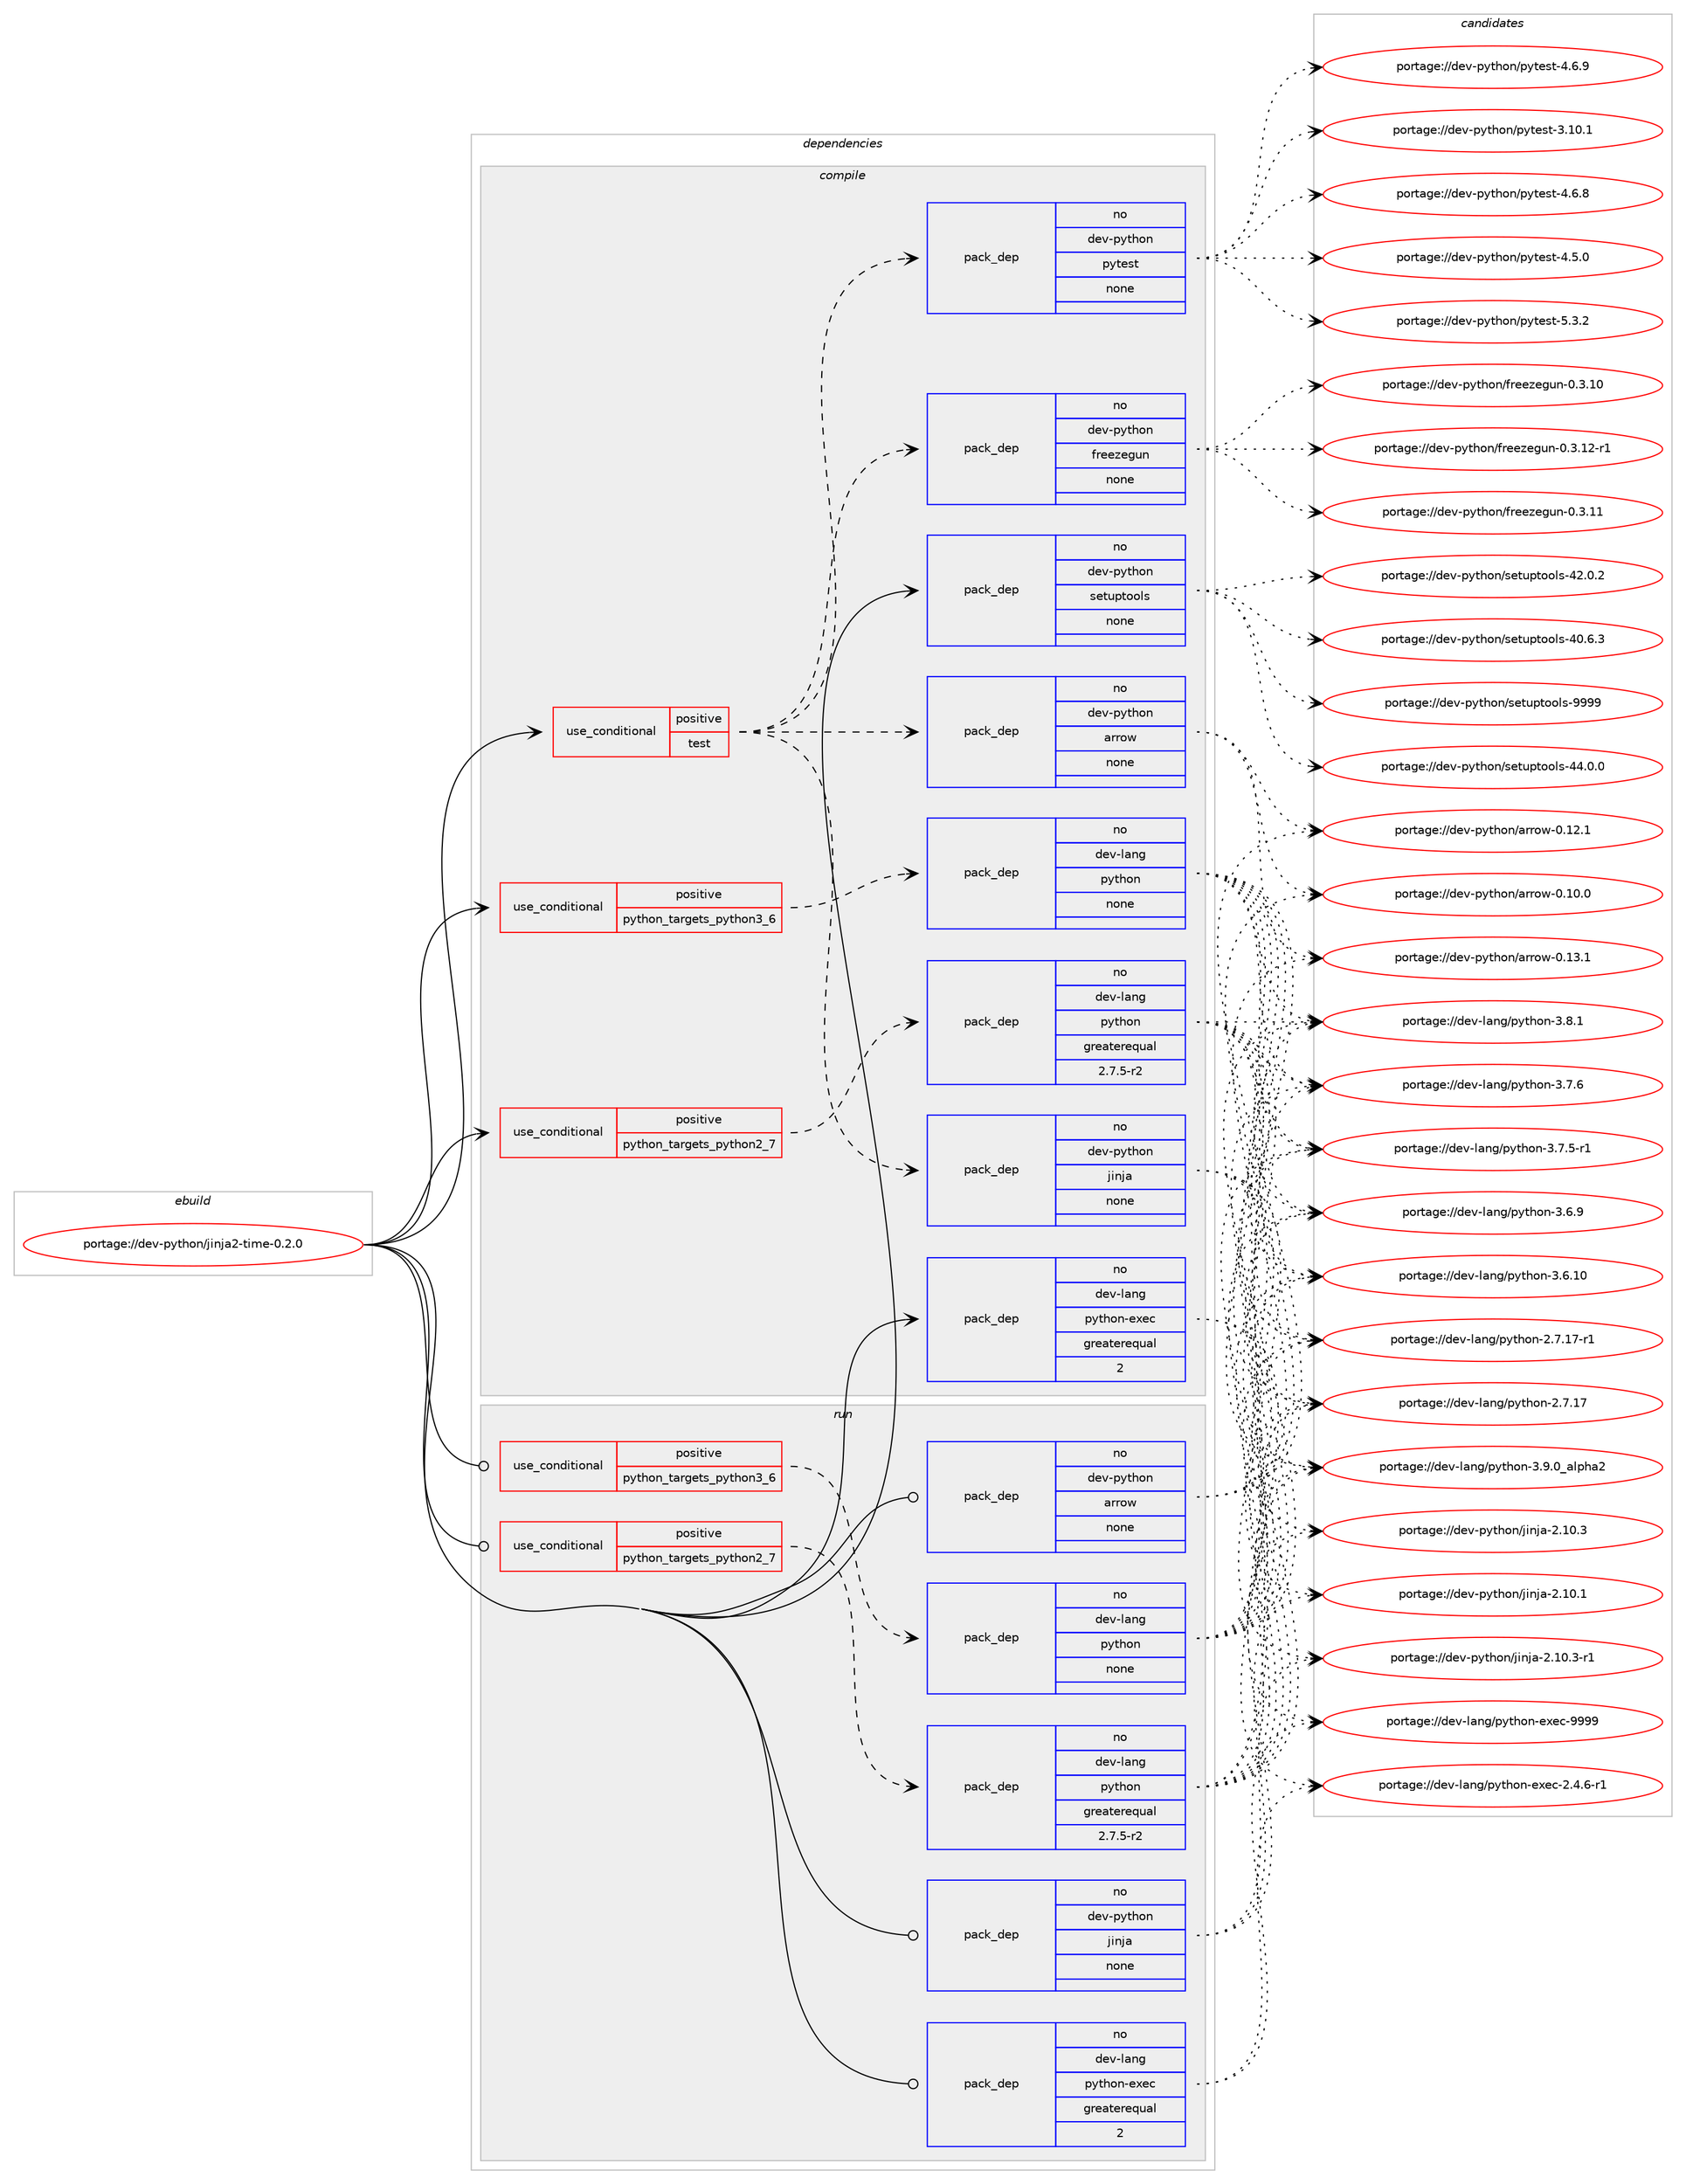 digraph prolog {

# *************
# Graph options
# *************

newrank=true;
concentrate=true;
compound=true;
graph [rankdir=LR,fontname=Helvetica,fontsize=10,ranksep=1.5];#, ranksep=2.5, nodesep=0.2];
edge  [arrowhead=vee];
node  [fontname=Helvetica,fontsize=10];

# **********
# The ebuild
# **********

subgraph cluster_leftcol {
color=gray;
label=<<i>ebuild</i>>;
id [label="portage://dev-python/jinja2-time-0.2.0", color=red, width=4, href="../dev-python/jinja2-time-0.2.0.svg"];
}

# ****************
# The dependencies
# ****************

subgraph cluster_midcol {
color=gray;
label=<<i>dependencies</i>>;
subgraph cluster_compile {
fillcolor="#eeeeee";
style=filled;
label=<<i>compile</i>>;
subgraph cond114030 {
dependency454130 [label=<<TABLE BORDER="0" CELLBORDER="1" CELLSPACING="0" CELLPADDING="4"><TR><TD ROWSPAN="3" CELLPADDING="10">use_conditional</TD></TR><TR><TD>positive</TD></TR><TR><TD>python_targets_python2_7</TD></TR></TABLE>>, shape=none, color=red];
subgraph pack335117 {
dependency454131 [label=<<TABLE BORDER="0" CELLBORDER="1" CELLSPACING="0" CELLPADDING="4" WIDTH="220"><TR><TD ROWSPAN="6" CELLPADDING="30">pack_dep</TD></TR><TR><TD WIDTH="110">no</TD></TR><TR><TD>dev-lang</TD></TR><TR><TD>python</TD></TR><TR><TD>greaterequal</TD></TR><TR><TD>2.7.5-r2</TD></TR></TABLE>>, shape=none, color=blue];
}
dependency454130:e -> dependency454131:w [weight=20,style="dashed",arrowhead="vee"];
}
id:e -> dependency454130:w [weight=20,style="solid",arrowhead="vee"];
subgraph cond114031 {
dependency454132 [label=<<TABLE BORDER="0" CELLBORDER="1" CELLSPACING="0" CELLPADDING="4"><TR><TD ROWSPAN="3" CELLPADDING="10">use_conditional</TD></TR><TR><TD>positive</TD></TR><TR><TD>python_targets_python3_6</TD></TR></TABLE>>, shape=none, color=red];
subgraph pack335118 {
dependency454133 [label=<<TABLE BORDER="0" CELLBORDER="1" CELLSPACING="0" CELLPADDING="4" WIDTH="220"><TR><TD ROWSPAN="6" CELLPADDING="30">pack_dep</TD></TR><TR><TD WIDTH="110">no</TD></TR><TR><TD>dev-lang</TD></TR><TR><TD>python</TD></TR><TR><TD>none</TD></TR><TR><TD></TD></TR></TABLE>>, shape=none, color=blue];
}
dependency454132:e -> dependency454133:w [weight=20,style="dashed",arrowhead="vee"];
}
id:e -> dependency454132:w [weight=20,style="solid",arrowhead="vee"];
subgraph cond114032 {
dependency454134 [label=<<TABLE BORDER="0" CELLBORDER="1" CELLSPACING="0" CELLPADDING="4"><TR><TD ROWSPAN="3" CELLPADDING="10">use_conditional</TD></TR><TR><TD>positive</TD></TR><TR><TD>test</TD></TR></TABLE>>, shape=none, color=red];
subgraph pack335119 {
dependency454135 [label=<<TABLE BORDER="0" CELLBORDER="1" CELLSPACING="0" CELLPADDING="4" WIDTH="220"><TR><TD ROWSPAN="6" CELLPADDING="30">pack_dep</TD></TR><TR><TD WIDTH="110">no</TD></TR><TR><TD>dev-python</TD></TR><TR><TD>pytest</TD></TR><TR><TD>none</TD></TR><TR><TD></TD></TR></TABLE>>, shape=none, color=blue];
}
dependency454134:e -> dependency454135:w [weight=20,style="dashed",arrowhead="vee"];
subgraph pack335120 {
dependency454136 [label=<<TABLE BORDER="0" CELLBORDER="1" CELLSPACING="0" CELLPADDING="4" WIDTH="220"><TR><TD ROWSPAN="6" CELLPADDING="30">pack_dep</TD></TR><TR><TD WIDTH="110">no</TD></TR><TR><TD>dev-python</TD></TR><TR><TD>freezegun</TD></TR><TR><TD>none</TD></TR><TR><TD></TD></TR></TABLE>>, shape=none, color=blue];
}
dependency454134:e -> dependency454136:w [weight=20,style="dashed",arrowhead="vee"];
subgraph pack335121 {
dependency454137 [label=<<TABLE BORDER="0" CELLBORDER="1" CELLSPACING="0" CELLPADDING="4" WIDTH="220"><TR><TD ROWSPAN="6" CELLPADDING="30">pack_dep</TD></TR><TR><TD WIDTH="110">no</TD></TR><TR><TD>dev-python</TD></TR><TR><TD>arrow</TD></TR><TR><TD>none</TD></TR><TR><TD></TD></TR></TABLE>>, shape=none, color=blue];
}
dependency454134:e -> dependency454137:w [weight=20,style="dashed",arrowhead="vee"];
subgraph pack335122 {
dependency454138 [label=<<TABLE BORDER="0" CELLBORDER="1" CELLSPACING="0" CELLPADDING="4" WIDTH="220"><TR><TD ROWSPAN="6" CELLPADDING="30">pack_dep</TD></TR><TR><TD WIDTH="110">no</TD></TR><TR><TD>dev-python</TD></TR><TR><TD>jinja</TD></TR><TR><TD>none</TD></TR><TR><TD></TD></TR></TABLE>>, shape=none, color=blue];
}
dependency454134:e -> dependency454138:w [weight=20,style="dashed",arrowhead="vee"];
}
id:e -> dependency454134:w [weight=20,style="solid",arrowhead="vee"];
subgraph pack335123 {
dependency454139 [label=<<TABLE BORDER="0" CELLBORDER="1" CELLSPACING="0" CELLPADDING="4" WIDTH="220"><TR><TD ROWSPAN="6" CELLPADDING="30">pack_dep</TD></TR><TR><TD WIDTH="110">no</TD></TR><TR><TD>dev-lang</TD></TR><TR><TD>python-exec</TD></TR><TR><TD>greaterequal</TD></TR><TR><TD>2</TD></TR></TABLE>>, shape=none, color=blue];
}
id:e -> dependency454139:w [weight=20,style="solid",arrowhead="vee"];
subgraph pack335124 {
dependency454140 [label=<<TABLE BORDER="0" CELLBORDER="1" CELLSPACING="0" CELLPADDING="4" WIDTH="220"><TR><TD ROWSPAN="6" CELLPADDING="30">pack_dep</TD></TR><TR><TD WIDTH="110">no</TD></TR><TR><TD>dev-python</TD></TR><TR><TD>setuptools</TD></TR><TR><TD>none</TD></TR><TR><TD></TD></TR></TABLE>>, shape=none, color=blue];
}
id:e -> dependency454140:w [weight=20,style="solid",arrowhead="vee"];
}
subgraph cluster_compileandrun {
fillcolor="#eeeeee";
style=filled;
label=<<i>compile and run</i>>;
}
subgraph cluster_run {
fillcolor="#eeeeee";
style=filled;
label=<<i>run</i>>;
subgraph cond114033 {
dependency454141 [label=<<TABLE BORDER="0" CELLBORDER="1" CELLSPACING="0" CELLPADDING="4"><TR><TD ROWSPAN="3" CELLPADDING="10">use_conditional</TD></TR><TR><TD>positive</TD></TR><TR><TD>python_targets_python2_7</TD></TR></TABLE>>, shape=none, color=red];
subgraph pack335125 {
dependency454142 [label=<<TABLE BORDER="0" CELLBORDER="1" CELLSPACING="0" CELLPADDING="4" WIDTH="220"><TR><TD ROWSPAN="6" CELLPADDING="30">pack_dep</TD></TR><TR><TD WIDTH="110">no</TD></TR><TR><TD>dev-lang</TD></TR><TR><TD>python</TD></TR><TR><TD>greaterequal</TD></TR><TR><TD>2.7.5-r2</TD></TR></TABLE>>, shape=none, color=blue];
}
dependency454141:e -> dependency454142:w [weight=20,style="dashed",arrowhead="vee"];
}
id:e -> dependency454141:w [weight=20,style="solid",arrowhead="odot"];
subgraph cond114034 {
dependency454143 [label=<<TABLE BORDER="0" CELLBORDER="1" CELLSPACING="0" CELLPADDING="4"><TR><TD ROWSPAN="3" CELLPADDING="10">use_conditional</TD></TR><TR><TD>positive</TD></TR><TR><TD>python_targets_python3_6</TD></TR></TABLE>>, shape=none, color=red];
subgraph pack335126 {
dependency454144 [label=<<TABLE BORDER="0" CELLBORDER="1" CELLSPACING="0" CELLPADDING="4" WIDTH="220"><TR><TD ROWSPAN="6" CELLPADDING="30">pack_dep</TD></TR><TR><TD WIDTH="110">no</TD></TR><TR><TD>dev-lang</TD></TR><TR><TD>python</TD></TR><TR><TD>none</TD></TR><TR><TD></TD></TR></TABLE>>, shape=none, color=blue];
}
dependency454143:e -> dependency454144:w [weight=20,style="dashed",arrowhead="vee"];
}
id:e -> dependency454143:w [weight=20,style="solid",arrowhead="odot"];
subgraph pack335127 {
dependency454145 [label=<<TABLE BORDER="0" CELLBORDER="1" CELLSPACING="0" CELLPADDING="4" WIDTH="220"><TR><TD ROWSPAN="6" CELLPADDING="30">pack_dep</TD></TR><TR><TD WIDTH="110">no</TD></TR><TR><TD>dev-lang</TD></TR><TR><TD>python-exec</TD></TR><TR><TD>greaterequal</TD></TR><TR><TD>2</TD></TR></TABLE>>, shape=none, color=blue];
}
id:e -> dependency454145:w [weight=20,style="solid",arrowhead="odot"];
subgraph pack335128 {
dependency454146 [label=<<TABLE BORDER="0" CELLBORDER="1" CELLSPACING="0" CELLPADDING="4" WIDTH="220"><TR><TD ROWSPAN="6" CELLPADDING="30">pack_dep</TD></TR><TR><TD WIDTH="110">no</TD></TR><TR><TD>dev-python</TD></TR><TR><TD>arrow</TD></TR><TR><TD>none</TD></TR><TR><TD></TD></TR></TABLE>>, shape=none, color=blue];
}
id:e -> dependency454146:w [weight=20,style="solid",arrowhead="odot"];
subgraph pack335129 {
dependency454147 [label=<<TABLE BORDER="0" CELLBORDER="1" CELLSPACING="0" CELLPADDING="4" WIDTH="220"><TR><TD ROWSPAN="6" CELLPADDING="30">pack_dep</TD></TR><TR><TD WIDTH="110">no</TD></TR><TR><TD>dev-python</TD></TR><TR><TD>jinja</TD></TR><TR><TD>none</TD></TR><TR><TD></TD></TR></TABLE>>, shape=none, color=blue];
}
id:e -> dependency454147:w [weight=20,style="solid",arrowhead="odot"];
}
}

# **************
# The candidates
# **************

subgraph cluster_choices {
rank=same;
color=gray;
label=<<i>candidates</i>>;

subgraph choice335117 {
color=black;
nodesep=1;
choice10010111845108971101034711212111610411111045514657464895971081121049750 [label="portage://dev-lang/python-3.9.0_alpha2", color=red, width=4,href="../dev-lang/python-3.9.0_alpha2.svg"];
choice100101118451089711010347112121116104111110455146564649 [label="portage://dev-lang/python-3.8.1", color=red, width=4,href="../dev-lang/python-3.8.1.svg"];
choice100101118451089711010347112121116104111110455146554654 [label="portage://dev-lang/python-3.7.6", color=red, width=4,href="../dev-lang/python-3.7.6.svg"];
choice1001011184510897110103471121211161041111104551465546534511449 [label="portage://dev-lang/python-3.7.5-r1", color=red, width=4,href="../dev-lang/python-3.7.5-r1.svg"];
choice100101118451089711010347112121116104111110455146544657 [label="portage://dev-lang/python-3.6.9", color=red, width=4,href="../dev-lang/python-3.6.9.svg"];
choice10010111845108971101034711212111610411111045514654464948 [label="portage://dev-lang/python-3.6.10", color=red, width=4,href="../dev-lang/python-3.6.10.svg"];
choice100101118451089711010347112121116104111110455046554649554511449 [label="portage://dev-lang/python-2.7.17-r1", color=red, width=4,href="../dev-lang/python-2.7.17-r1.svg"];
choice10010111845108971101034711212111610411111045504655464955 [label="portage://dev-lang/python-2.7.17", color=red, width=4,href="../dev-lang/python-2.7.17.svg"];
dependency454131:e -> choice10010111845108971101034711212111610411111045514657464895971081121049750:w [style=dotted,weight="100"];
dependency454131:e -> choice100101118451089711010347112121116104111110455146564649:w [style=dotted,weight="100"];
dependency454131:e -> choice100101118451089711010347112121116104111110455146554654:w [style=dotted,weight="100"];
dependency454131:e -> choice1001011184510897110103471121211161041111104551465546534511449:w [style=dotted,weight="100"];
dependency454131:e -> choice100101118451089711010347112121116104111110455146544657:w [style=dotted,weight="100"];
dependency454131:e -> choice10010111845108971101034711212111610411111045514654464948:w [style=dotted,weight="100"];
dependency454131:e -> choice100101118451089711010347112121116104111110455046554649554511449:w [style=dotted,weight="100"];
dependency454131:e -> choice10010111845108971101034711212111610411111045504655464955:w [style=dotted,weight="100"];
}
subgraph choice335118 {
color=black;
nodesep=1;
choice10010111845108971101034711212111610411111045514657464895971081121049750 [label="portage://dev-lang/python-3.9.0_alpha2", color=red, width=4,href="../dev-lang/python-3.9.0_alpha2.svg"];
choice100101118451089711010347112121116104111110455146564649 [label="portage://dev-lang/python-3.8.1", color=red, width=4,href="../dev-lang/python-3.8.1.svg"];
choice100101118451089711010347112121116104111110455146554654 [label="portage://dev-lang/python-3.7.6", color=red, width=4,href="../dev-lang/python-3.7.6.svg"];
choice1001011184510897110103471121211161041111104551465546534511449 [label="portage://dev-lang/python-3.7.5-r1", color=red, width=4,href="../dev-lang/python-3.7.5-r1.svg"];
choice100101118451089711010347112121116104111110455146544657 [label="portage://dev-lang/python-3.6.9", color=red, width=4,href="../dev-lang/python-3.6.9.svg"];
choice10010111845108971101034711212111610411111045514654464948 [label="portage://dev-lang/python-3.6.10", color=red, width=4,href="../dev-lang/python-3.6.10.svg"];
choice100101118451089711010347112121116104111110455046554649554511449 [label="portage://dev-lang/python-2.7.17-r1", color=red, width=4,href="../dev-lang/python-2.7.17-r1.svg"];
choice10010111845108971101034711212111610411111045504655464955 [label="portage://dev-lang/python-2.7.17", color=red, width=4,href="../dev-lang/python-2.7.17.svg"];
dependency454133:e -> choice10010111845108971101034711212111610411111045514657464895971081121049750:w [style=dotted,weight="100"];
dependency454133:e -> choice100101118451089711010347112121116104111110455146564649:w [style=dotted,weight="100"];
dependency454133:e -> choice100101118451089711010347112121116104111110455146554654:w [style=dotted,weight="100"];
dependency454133:e -> choice1001011184510897110103471121211161041111104551465546534511449:w [style=dotted,weight="100"];
dependency454133:e -> choice100101118451089711010347112121116104111110455146544657:w [style=dotted,weight="100"];
dependency454133:e -> choice10010111845108971101034711212111610411111045514654464948:w [style=dotted,weight="100"];
dependency454133:e -> choice100101118451089711010347112121116104111110455046554649554511449:w [style=dotted,weight="100"];
dependency454133:e -> choice10010111845108971101034711212111610411111045504655464955:w [style=dotted,weight="100"];
}
subgraph choice335119 {
color=black;
nodesep=1;
choice1001011184511212111610411111047112121116101115116455346514650 [label="portage://dev-python/pytest-5.3.2", color=red, width=4,href="../dev-python/pytest-5.3.2.svg"];
choice1001011184511212111610411111047112121116101115116455246544657 [label="portage://dev-python/pytest-4.6.9", color=red, width=4,href="../dev-python/pytest-4.6.9.svg"];
choice1001011184511212111610411111047112121116101115116455246544656 [label="portage://dev-python/pytest-4.6.8", color=red, width=4,href="../dev-python/pytest-4.6.8.svg"];
choice1001011184511212111610411111047112121116101115116455246534648 [label="portage://dev-python/pytest-4.5.0", color=red, width=4,href="../dev-python/pytest-4.5.0.svg"];
choice100101118451121211161041111104711212111610111511645514649484649 [label="portage://dev-python/pytest-3.10.1", color=red, width=4,href="../dev-python/pytest-3.10.1.svg"];
dependency454135:e -> choice1001011184511212111610411111047112121116101115116455346514650:w [style=dotted,weight="100"];
dependency454135:e -> choice1001011184511212111610411111047112121116101115116455246544657:w [style=dotted,weight="100"];
dependency454135:e -> choice1001011184511212111610411111047112121116101115116455246544656:w [style=dotted,weight="100"];
dependency454135:e -> choice1001011184511212111610411111047112121116101115116455246534648:w [style=dotted,weight="100"];
dependency454135:e -> choice100101118451121211161041111104711212111610111511645514649484649:w [style=dotted,weight="100"];
}
subgraph choice335120 {
color=black;
nodesep=1;
choice1001011184511212111610411111047102114101101122101103117110454846514649504511449 [label="portage://dev-python/freezegun-0.3.12-r1", color=red, width=4,href="../dev-python/freezegun-0.3.12-r1.svg"];
choice100101118451121211161041111104710211410110112210110311711045484651464949 [label="portage://dev-python/freezegun-0.3.11", color=red, width=4,href="../dev-python/freezegun-0.3.11.svg"];
choice100101118451121211161041111104710211410110112210110311711045484651464948 [label="portage://dev-python/freezegun-0.3.10", color=red, width=4,href="../dev-python/freezegun-0.3.10.svg"];
dependency454136:e -> choice1001011184511212111610411111047102114101101122101103117110454846514649504511449:w [style=dotted,weight="100"];
dependency454136:e -> choice100101118451121211161041111104710211410110112210110311711045484651464949:w [style=dotted,weight="100"];
dependency454136:e -> choice100101118451121211161041111104710211410110112210110311711045484651464948:w [style=dotted,weight="100"];
}
subgraph choice335121 {
color=black;
nodesep=1;
choice10010111845112121116104111110479711411411111945484649514649 [label="portage://dev-python/arrow-0.13.1", color=red, width=4,href="../dev-python/arrow-0.13.1.svg"];
choice10010111845112121116104111110479711411411111945484649504649 [label="portage://dev-python/arrow-0.12.1", color=red, width=4,href="../dev-python/arrow-0.12.1.svg"];
choice10010111845112121116104111110479711411411111945484649484648 [label="portage://dev-python/arrow-0.10.0", color=red, width=4,href="../dev-python/arrow-0.10.0.svg"];
dependency454137:e -> choice10010111845112121116104111110479711411411111945484649514649:w [style=dotted,weight="100"];
dependency454137:e -> choice10010111845112121116104111110479711411411111945484649504649:w [style=dotted,weight="100"];
dependency454137:e -> choice10010111845112121116104111110479711411411111945484649484648:w [style=dotted,weight="100"];
}
subgraph choice335122 {
color=black;
nodesep=1;
choice100101118451121211161041111104710610511010697455046494846514511449 [label="portage://dev-python/jinja-2.10.3-r1", color=red, width=4,href="../dev-python/jinja-2.10.3-r1.svg"];
choice10010111845112121116104111110471061051101069745504649484651 [label="portage://dev-python/jinja-2.10.3", color=red, width=4,href="../dev-python/jinja-2.10.3.svg"];
choice10010111845112121116104111110471061051101069745504649484649 [label="portage://dev-python/jinja-2.10.1", color=red, width=4,href="../dev-python/jinja-2.10.1.svg"];
dependency454138:e -> choice100101118451121211161041111104710610511010697455046494846514511449:w [style=dotted,weight="100"];
dependency454138:e -> choice10010111845112121116104111110471061051101069745504649484651:w [style=dotted,weight="100"];
dependency454138:e -> choice10010111845112121116104111110471061051101069745504649484649:w [style=dotted,weight="100"];
}
subgraph choice335123 {
color=black;
nodesep=1;
choice10010111845108971101034711212111610411111045101120101994557575757 [label="portage://dev-lang/python-exec-9999", color=red, width=4,href="../dev-lang/python-exec-9999.svg"];
choice10010111845108971101034711212111610411111045101120101994550465246544511449 [label="portage://dev-lang/python-exec-2.4.6-r1", color=red, width=4,href="../dev-lang/python-exec-2.4.6-r1.svg"];
dependency454139:e -> choice10010111845108971101034711212111610411111045101120101994557575757:w [style=dotted,weight="100"];
dependency454139:e -> choice10010111845108971101034711212111610411111045101120101994550465246544511449:w [style=dotted,weight="100"];
}
subgraph choice335124 {
color=black;
nodesep=1;
choice10010111845112121116104111110471151011161171121161111111081154557575757 [label="portage://dev-python/setuptools-9999", color=red, width=4,href="../dev-python/setuptools-9999.svg"];
choice100101118451121211161041111104711510111611711211611111110811545525246484648 [label="portage://dev-python/setuptools-44.0.0", color=red, width=4,href="../dev-python/setuptools-44.0.0.svg"];
choice100101118451121211161041111104711510111611711211611111110811545525046484650 [label="portage://dev-python/setuptools-42.0.2", color=red, width=4,href="../dev-python/setuptools-42.0.2.svg"];
choice100101118451121211161041111104711510111611711211611111110811545524846544651 [label="portage://dev-python/setuptools-40.6.3", color=red, width=4,href="../dev-python/setuptools-40.6.3.svg"];
dependency454140:e -> choice10010111845112121116104111110471151011161171121161111111081154557575757:w [style=dotted,weight="100"];
dependency454140:e -> choice100101118451121211161041111104711510111611711211611111110811545525246484648:w [style=dotted,weight="100"];
dependency454140:e -> choice100101118451121211161041111104711510111611711211611111110811545525046484650:w [style=dotted,weight="100"];
dependency454140:e -> choice100101118451121211161041111104711510111611711211611111110811545524846544651:w [style=dotted,weight="100"];
}
subgraph choice335125 {
color=black;
nodesep=1;
choice10010111845108971101034711212111610411111045514657464895971081121049750 [label="portage://dev-lang/python-3.9.0_alpha2", color=red, width=4,href="../dev-lang/python-3.9.0_alpha2.svg"];
choice100101118451089711010347112121116104111110455146564649 [label="portage://dev-lang/python-3.8.1", color=red, width=4,href="../dev-lang/python-3.8.1.svg"];
choice100101118451089711010347112121116104111110455146554654 [label="portage://dev-lang/python-3.7.6", color=red, width=4,href="../dev-lang/python-3.7.6.svg"];
choice1001011184510897110103471121211161041111104551465546534511449 [label="portage://dev-lang/python-3.7.5-r1", color=red, width=4,href="../dev-lang/python-3.7.5-r1.svg"];
choice100101118451089711010347112121116104111110455146544657 [label="portage://dev-lang/python-3.6.9", color=red, width=4,href="../dev-lang/python-3.6.9.svg"];
choice10010111845108971101034711212111610411111045514654464948 [label="portage://dev-lang/python-3.6.10", color=red, width=4,href="../dev-lang/python-3.6.10.svg"];
choice100101118451089711010347112121116104111110455046554649554511449 [label="portage://dev-lang/python-2.7.17-r1", color=red, width=4,href="../dev-lang/python-2.7.17-r1.svg"];
choice10010111845108971101034711212111610411111045504655464955 [label="portage://dev-lang/python-2.7.17", color=red, width=4,href="../dev-lang/python-2.7.17.svg"];
dependency454142:e -> choice10010111845108971101034711212111610411111045514657464895971081121049750:w [style=dotted,weight="100"];
dependency454142:e -> choice100101118451089711010347112121116104111110455146564649:w [style=dotted,weight="100"];
dependency454142:e -> choice100101118451089711010347112121116104111110455146554654:w [style=dotted,weight="100"];
dependency454142:e -> choice1001011184510897110103471121211161041111104551465546534511449:w [style=dotted,weight="100"];
dependency454142:e -> choice100101118451089711010347112121116104111110455146544657:w [style=dotted,weight="100"];
dependency454142:e -> choice10010111845108971101034711212111610411111045514654464948:w [style=dotted,weight="100"];
dependency454142:e -> choice100101118451089711010347112121116104111110455046554649554511449:w [style=dotted,weight="100"];
dependency454142:e -> choice10010111845108971101034711212111610411111045504655464955:w [style=dotted,weight="100"];
}
subgraph choice335126 {
color=black;
nodesep=1;
choice10010111845108971101034711212111610411111045514657464895971081121049750 [label="portage://dev-lang/python-3.9.0_alpha2", color=red, width=4,href="../dev-lang/python-3.9.0_alpha2.svg"];
choice100101118451089711010347112121116104111110455146564649 [label="portage://dev-lang/python-3.8.1", color=red, width=4,href="../dev-lang/python-3.8.1.svg"];
choice100101118451089711010347112121116104111110455146554654 [label="portage://dev-lang/python-3.7.6", color=red, width=4,href="../dev-lang/python-3.7.6.svg"];
choice1001011184510897110103471121211161041111104551465546534511449 [label="portage://dev-lang/python-3.7.5-r1", color=red, width=4,href="../dev-lang/python-3.7.5-r1.svg"];
choice100101118451089711010347112121116104111110455146544657 [label="portage://dev-lang/python-3.6.9", color=red, width=4,href="../dev-lang/python-3.6.9.svg"];
choice10010111845108971101034711212111610411111045514654464948 [label="portage://dev-lang/python-3.6.10", color=red, width=4,href="../dev-lang/python-3.6.10.svg"];
choice100101118451089711010347112121116104111110455046554649554511449 [label="portage://dev-lang/python-2.7.17-r1", color=red, width=4,href="../dev-lang/python-2.7.17-r1.svg"];
choice10010111845108971101034711212111610411111045504655464955 [label="portage://dev-lang/python-2.7.17", color=red, width=4,href="../dev-lang/python-2.7.17.svg"];
dependency454144:e -> choice10010111845108971101034711212111610411111045514657464895971081121049750:w [style=dotted,weight="100"];
dependency454144:e -> choice100101118451089711010347112121116104111110455146564649:w [style=dotted,weight="100"];
dependency454144:e -> choice100101118451089711010347112121116104111110455146554654:w [style=dotted,weight="100"];
dependency454144:e -> choice1001011184510897110103471121211161041111104551465546534511449:w [style=dotted,weight="100"];
dependency454144:e -> choice100101118451089711010347112121116104111110455146544657:w [style=dotted,weight="100"];
dependency454144:e -> choice10010111845108971101034711212111610411111045514654464948:w [style=dotted,weight="100"];
dependency454144:e -> choice100101118451089711010347112121116104111110455046554649554511449:w [style=dotted,weight="100"];
dependency454144:e -> choice10010111845108971101034711212111610411111045504655464955:w [style=dotted,weight="100"];
}
subgraph choice335127 {
color=black;
nodesep=1;
choice10010111845108971101034711212111610411111045101120101994557575757 [label="portage://dev-lang/python-exec-9999", color=red, width=4,href="../dev-lang/python-exec-9999.svg"];
choice10010111845108971101034711212111610411111045101120101994550465246544511449 [label="portage://dev-lang/python-exec-2.4.6-r1", color=red, width=4,href="../dev-lang/python-exec-2.4.6-r1.svg"];
dependency454145:e -> choice10010111845108971101034711212111610411111045101120101994557575757:w [style=dotted,weight="100"];
dependency454145:e -> choice10010111845108971101034711212111610411111045101120101994550465246544511449:w [style=dotted,weight="100"];
}
subgraph choice335128 {
color=black;
nodesep=1;
choice10010111845112121116104111110479711411411111945484649514649 [label="portage://dev-python/arrow-0.13.1", color=red, width=4,href="../dev-python/arrow-0.13.1.svg"];
choice10010111845112121116104111110479711411411111945484649504649 [label="portage://dev-python/arrow-0.12.1", color=red, width=4,href="../dev-python/arrow-0.12.1.svg"];
choice10010111845112121116104111110479711411411111945484649484648 [label="portage://dev-python/arrow-0.10.0", color=red, width=4,href="../dev-python/arrow-0.10.0.svg"];
dependency454146:e -> choice10010111845112121116104111110479711411411111945484649514649:w [style=dotted,weight="100"];
dependency454146:e -> choice10010111845112121116104111110479711411411111945484649504649:w [style=dotted,weight="100"];
dependency454146:e -> choice10010111845112121116104111110479711411411111945484649484648:w [style=dotted,weight="100"];
}
subgraph choice335129 {
color=black;
nodesep=1;
choice100101118451121211161041111104710610511010697455046494846514511449 [label="portage://dev-python/jinja-2.10.3-r1", color=red, width=4,href="../dev-python/jinja-2.10.3-r1.svg"];
choice10010111845112121116104111110471061051101069745504649484651 [label="portage://dev-python/jinja-2.10.3", color=red, width=4,href="../dev-python/jinja-2.10.3.svg"];
choice10010111845112121116104111110471061051101069745504649484649 [label="portage://dev-python/jinja-2.10.1", color=red, width=4,href="../dev-python/jinja-2.10.1.svg"];
dependency454147:e -> choice100101118451121211161041111104710610511010697455046494846514511449:w [style=dotted,weight="100"];
dependency454147:e -> choice10010111845112121116104111110471061051101069745504649484651:w [style=dotted,weight="100"];
dependency454147:e -> choice10010111845112121116104111110471061051101069745504649484649:w [style=dotted,weight="100"];
}
}

}
